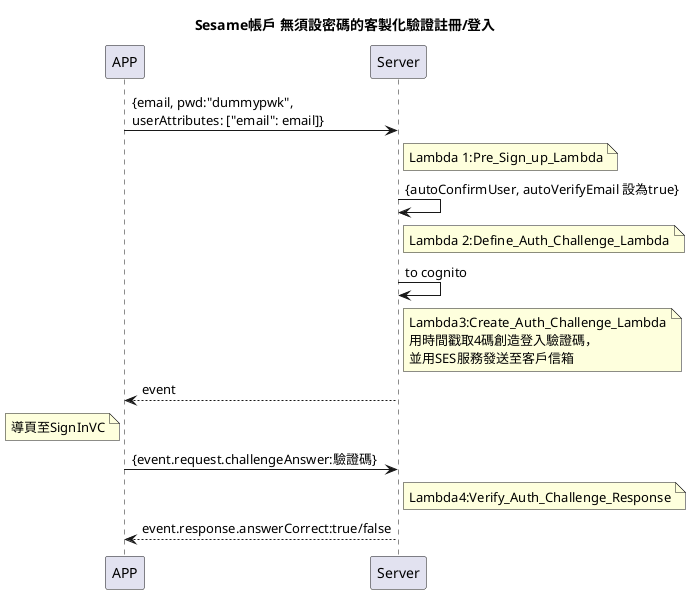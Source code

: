 @startuml
title:"Sesame帳戶 無須設密碼的客製化驗證註冊/登入"
APP -> Server: {email, pwd:"dummypwk",\nuserAttributes: ["email": email]}
note right of Server: Lambda 1:Pre_Sign_up_Lambda
Server -> Server:{autoConfirmUser, autoVerifyEmail 設為true}
note right of Server: Lambda 2:Define_Auth_Challenge_Lambda
Server -> Server:to cognito
note right of Server: Lambda3:Create_Auth_Challenge_Lambda\n用時間戳取4碼創造登入驗證碼，\n並用SES服務發送至客戶信箱
Server --> APP: event
note left of APP: 導頁至SignInVC
APP -> Server: {event.request.challengeAnswer:驗證碼}
note right of Server: Lambda4:Verify_Auth_Challenge_Response
Server --> APP :event.response.answerCorrect:true/false
@enduml